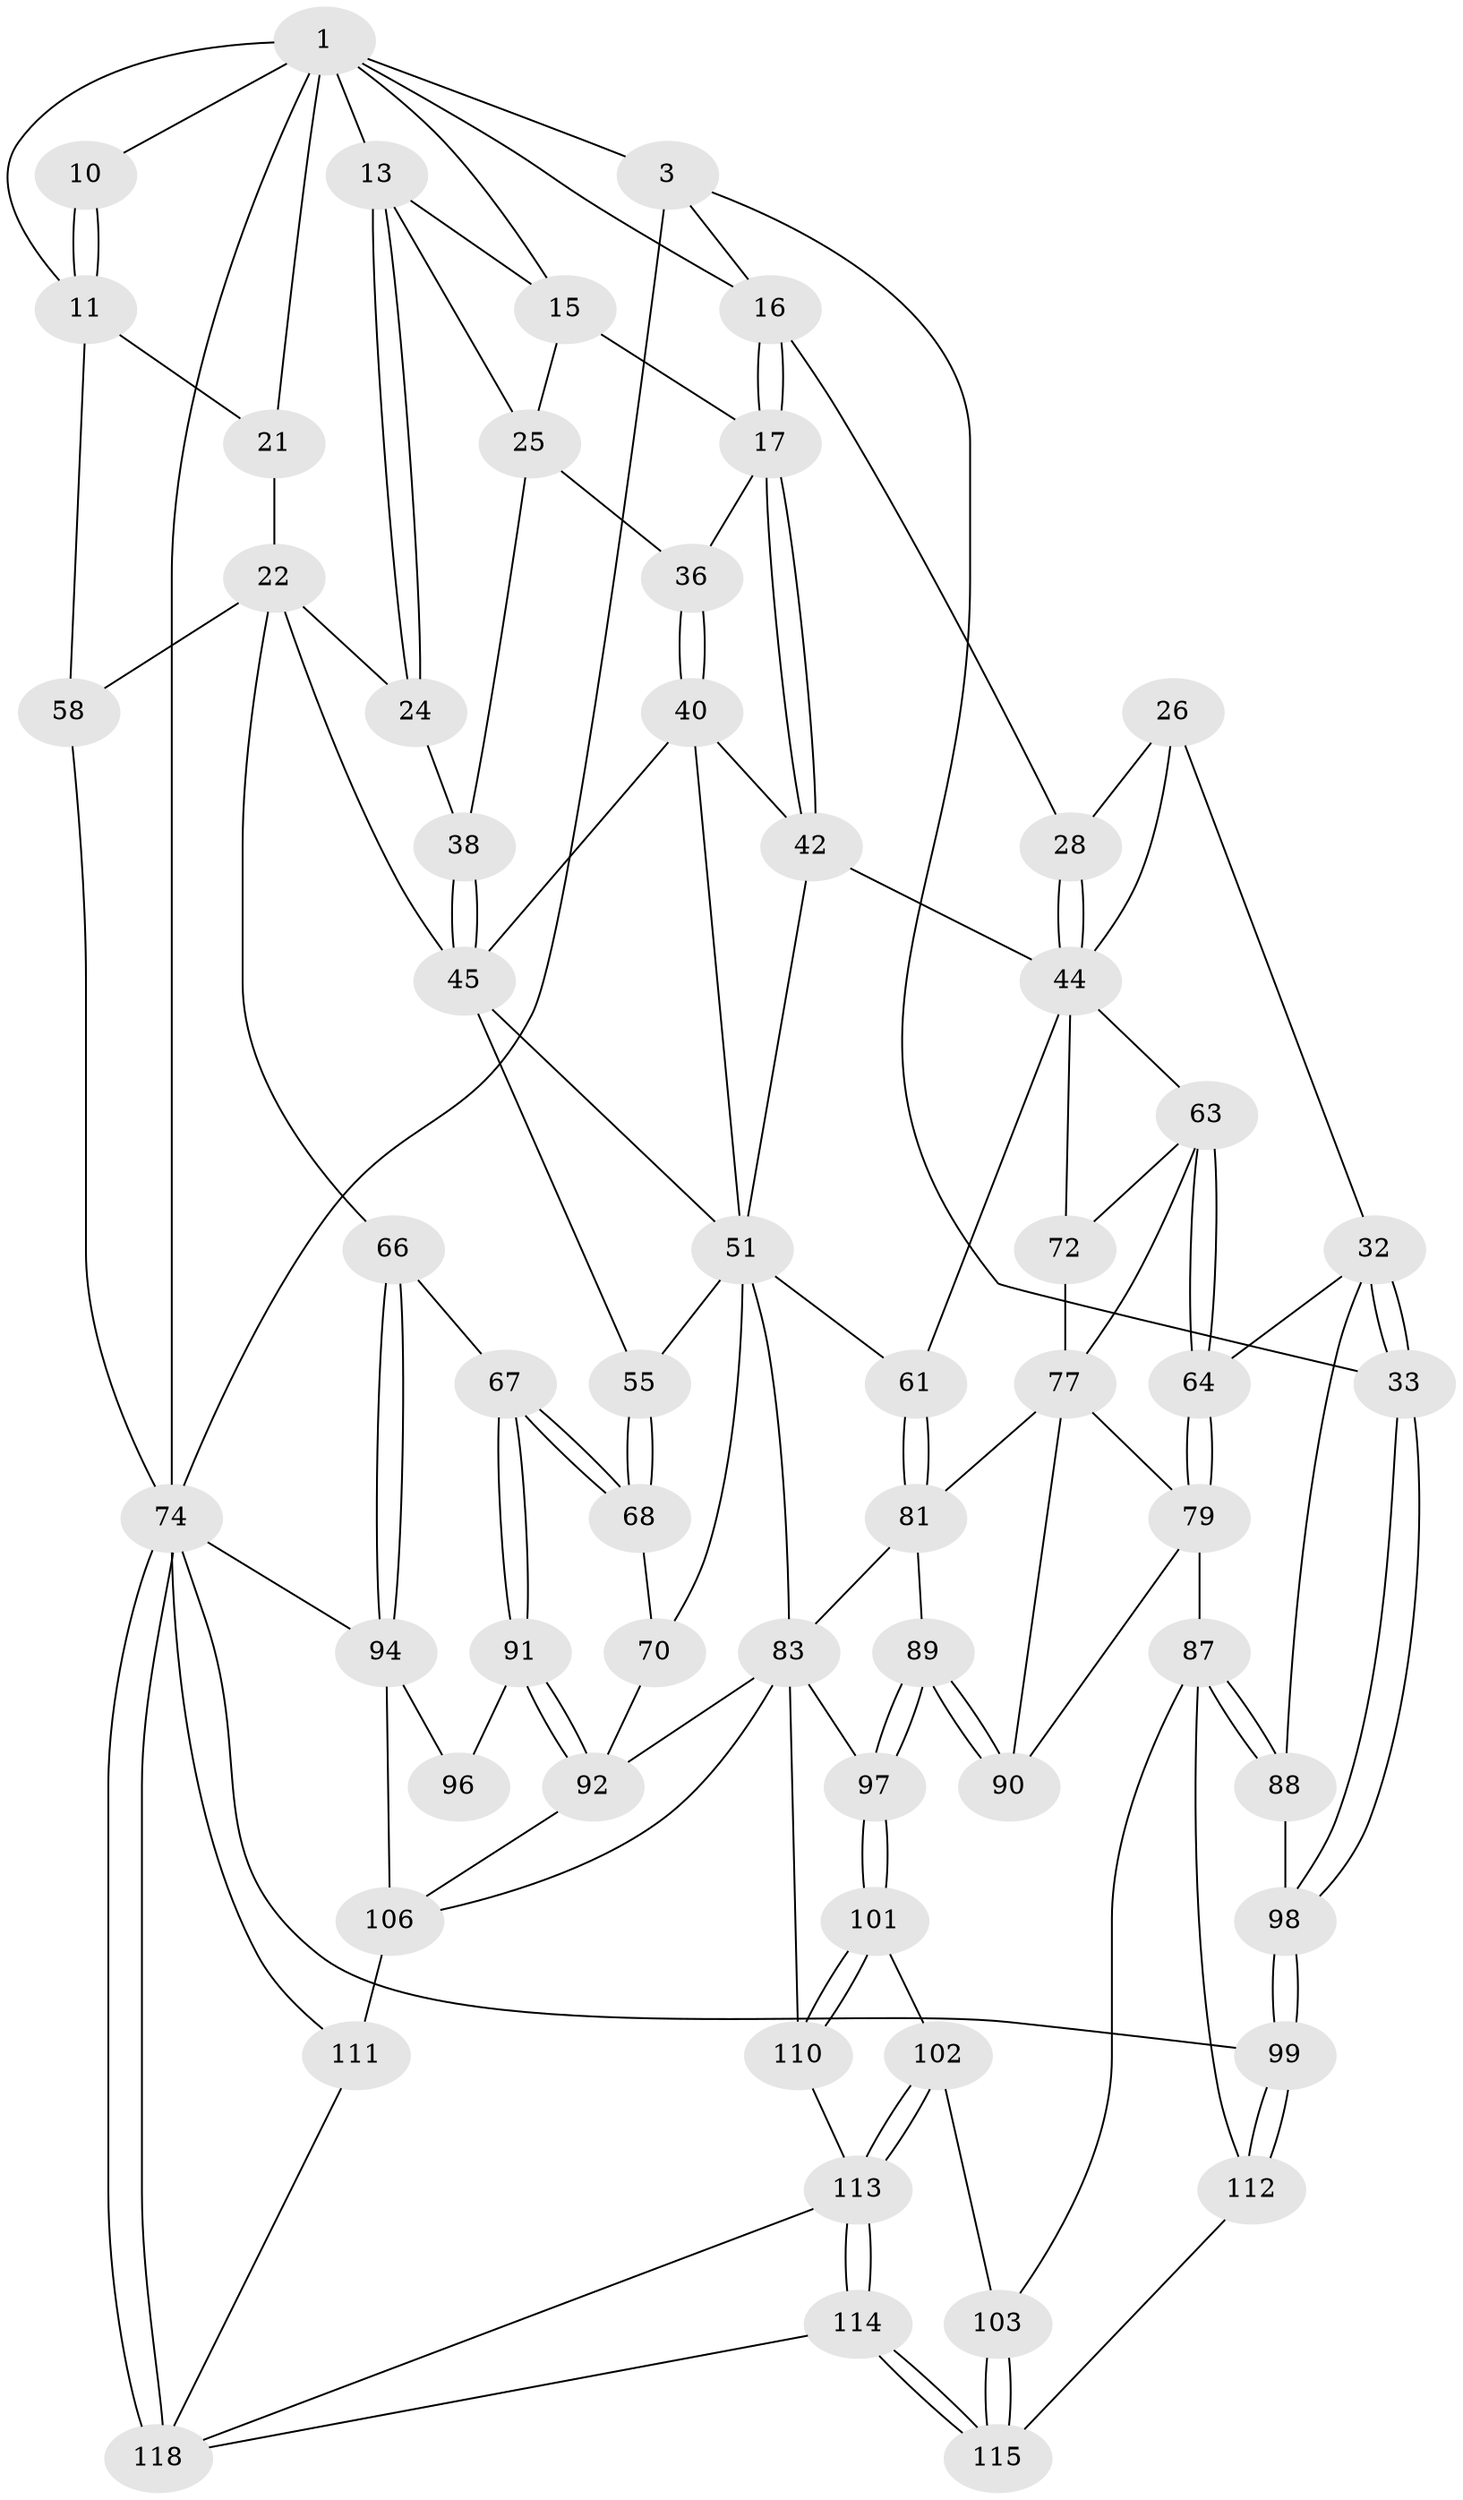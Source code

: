 // original degree distribution, {3: 0.025, 6: 0.2, 5: 0.575, 4: 0.2}
// Generated by graph-tools (version 1.1) at 2025/21/03/04/25 18:21:22]
// undirected, 60 vertices, 140 edges
graph export_dot {
graph [start="1"]
  node [color=gray90,style=filled];
  1 [pos="+0.6770662796841315+0",super="+2+6"];
  3 [pos="+0+0",super="+4"];
  10 [pos="+1+0"];
  11 [pos="+1+0",super="+39"];
  13 [pos="+0.7506646721651297+0.2706159196997333",super="+14"];
  15 [pos="+0.6988007037384335+0.18343585852842695",super="+19"];
  16 [pos="+0.4646283490047903+0.2060413560858267",super="+29"];
  17 [pos="+0.4652556331233003+0.20726064568615113",super="+18"];
  21 [pos="+0.9096982123970279+0.3380019511258741"];
  22 [pos="+0.8452965975396707+0.3985304628514279",super="+57+23"];
  24 [pos="+0.7629761617516471+0.3482635165801501",super="+37"];
  25 [pos="+0.659084970605857+0.2827839737146396",super="+35"];
  26 [pos="+0.13685694680558214+0.17936900251257606",super="+27+31"];
  28 [pos="+0.2767582726702558+0.3347577830793024"];
  32 [pos="+0+0.4537834009304345",super="+65"];
  33 [pos="+0+0.4518407210611301"];
  36 [pos="+0.5967628231515691+0.33087579898004466"];
  38 [pos="+0.6706042378946343+0.3431683586009192"];
  40 [pos="+0.5676732947297545+0.40688391214902325",super="+41"];
  42 [pos="+0.46105620031316147+0.31804642156073437",super="+43"];
  44 [pos="+0.26332041359568137+0.4268219660312617",super="+47"];
  45 [pos="+0.6097608832214586+0.42456224189723046",super="+50+46"];
  51 [pos="+0.4562607335530302+0.5006996044734847",super="+53"];
  55 [pos="+0.6584790835477807+0.5158926516218257",super="+56"];
  58 [pos="+1+0.48775943207716427"];
  61 [pos="+0.45577660120296476+0.5655228318297626"];
  63 [pos="+0.21326185814362159+0.4900283223724923",super="+73"];
  64 [pos="+0.20233938840406987+0.5860078455669657"];
  66 [pos="+0.8569082145789918+0.5751895547090267"];
  67 [pos="+0.7813608844287624+0.6080980719223704"];
  68 [pos="+0.7364069424632119+0.6041894527973405"];
  70 [pos="+0.7331284589790051+0.6070896754455598"];
  72 [pos="+0.33365654989851845+0.5837123228601578"];
  74 [pos="+1+1",super="+100+75"];
  77 [pos="+0.27524115715957054+0.6356733993735603",super="+80+78"];
  79 [pos="+0.21229245798306293+0.6134021020565004",super="+86"];
  81 [pos="+0.4251978153502579+0.6151949265234831",super="+82"];
  83 [pos="+0.5749375709541432+0.6921876837418763",super="+84"];
  87 [pos="+0.12397208219709609+0.7599906685197153",super="+104"];
  88 [pos="+0.104897673315213+0.7361003250570867"];
  89 [pos="+0.34306163082302654+0.7682470597678134"];
  90 [pos="+0.27147630764860253+0.7231233953516255"];
  91 [pos="+0.7715505844398419+0.7298343431689571"];
  92 [pos="+0.7251098275055867+0.7868569119524244",super="+93"];
  94 [pos="+0.982369833419459+0.6720762801536189",super="+95"];
  96 [pos="+0.7780368004665261+0.7297373204234424"];
  97 [pos="+0.3463110818268384+0.7743928470344367"];
  98 [pos="+0+0.6113640752611235"];
  99 [pos="+0+0.9097796881047537"];
  101 [pos="+0.3435181567865619+0.7856939126163119"];
  102 [pos="+0.294292494162984+0.8101969165934996"];
  103 [pos="+0.2602501389054473+0.8174244054554406"];
  106 [pos="+0.8169367355775876+0.8565707992828109",super="+107"];
  110 [pos="+0.41410056963334274+0.8955846514539737"];
  111 [pos="+0.9475207301540143+0.9045865304090168",super="+117"];
  112 [pos="+0.07362393508428869+0.8694846896949122"];
  113 [pos="+0.2808417532050181+0.9820858733617607",super="+116"];
  114 [pos="+0.205235077476997+1"];
  115 [pos="+0.18574338232098173+1"];
  118 [pos="+0.6560632716131337+1",super="+119"];
  1 -- 3 [weight=2];
  1 -- 74;
  1 -- 11;
  1 -- 16;
  1 -- 21;
  1 -- 10 [weight=2];
  1 -- 13;
  1 -- 15;
  3 -- 33;
  3 -- 74;
  3 -- 16;
  10 -- 11;
  10 -- 11;
  11 -- 58;
  11 -- 21;
  13 -- 24;
  13 -- 24;
  13 -- 25;
  13 -- 15;
  15 -- 17;
  15 -- 25;
  16 -- 17;
  16 -- 17;
  16 -- 28;
  17 -- 42;
  17 -- 42;
  17 -- 36;
  21 -- 22;
  22 -- 58;
  22 -- 66;
  22 -- 45 [weight=2];
  22 -- 24 [weight=2];
  24 -- 38;
  25 -- 36;
  25 -- 38;
  26 -- 28;
  26 -- 32;
  26 -- 44;
  28 -- 44;
  28 -- 44;
  32 -- 33;
  32 -- 33;
  32 -- 88;
  32 -- 64;
  33 -- 98;
  33 -- 98;
  36 -- 40;
  36 -- 40;
  38 -- 45;
  38 -- 45;
  40 -- 42;
  40 -- 51;
  40 -- 45;
  42 -- 51;
  42 -- 44;
  44 -- 72;
  44 -- 61;
  44 -- 63;
  45 -- 55 [weight=2];
  45 -- 51;
  51 -- 83;
  51 -- 70;
  51 -- 61;
  51 -- 55;
  55 -- 68;
  55 -- 68;
  58 -- 74;
  61 -- 81;
  61 -- 81;
  63 -- 64;
  63 -- 64;
  63 -- 72;
  63 -- 77;
  64 -- 79;
  64 -- 79;
  66 -- 67;
  66 -- 94;
  66 -- 94;
  67 -- 68;
  67 -- 68;
  67 -- 91;
  67 -- 91;
  68 -- 70;
  70 -- 92;
  72 -- 77;
  74 -- 118 [weight=2];
  74 -- 118;
  74 -- 99;
  74 -- 94;
  74 -- 111;
  77 -- 81;
  77 -- 90;
  77 -- 79;
  79 -- 90;
  79 -- 87;
  81 -- 89;
  81 -- 83;
  83 -- 92;
  83 -- 97;
  83 -- 106;
  83 -- 110;
  87 -- 88;
  87 -- 88;
  87 -- 112;
  87 -- 103;
  88 -- 98;
  89 -- 90;
  89 -- 90;
  89 -- 97;
  89 -- 97;
  91 -- 92;
  91 -- 92;
  91 -- 96;
  92 -- 106;
  94 -- 96 [weight=2];
  94 -- 106;
  97 -- 101;
  97 -- 101;
  98 -- 99;
  98 -- 99;
  99 -- 112;
  99 -- 112;
  101 -- 102;
  101 -- 110;
  101 -- 110;
  102 -- 103;
  102 -- 113;
  102 -- 113;
  103 -- 115;
  103 -- 115;
  106 -- 111 [weight=2];
  110 -- 113;
  111 -- 118;
  112 -- 115;
  113 -- 114;
  113 -- 114;
  113 -- 118;
  114 -- 115;
  114 -- 115;
  114 -- 118;
}
